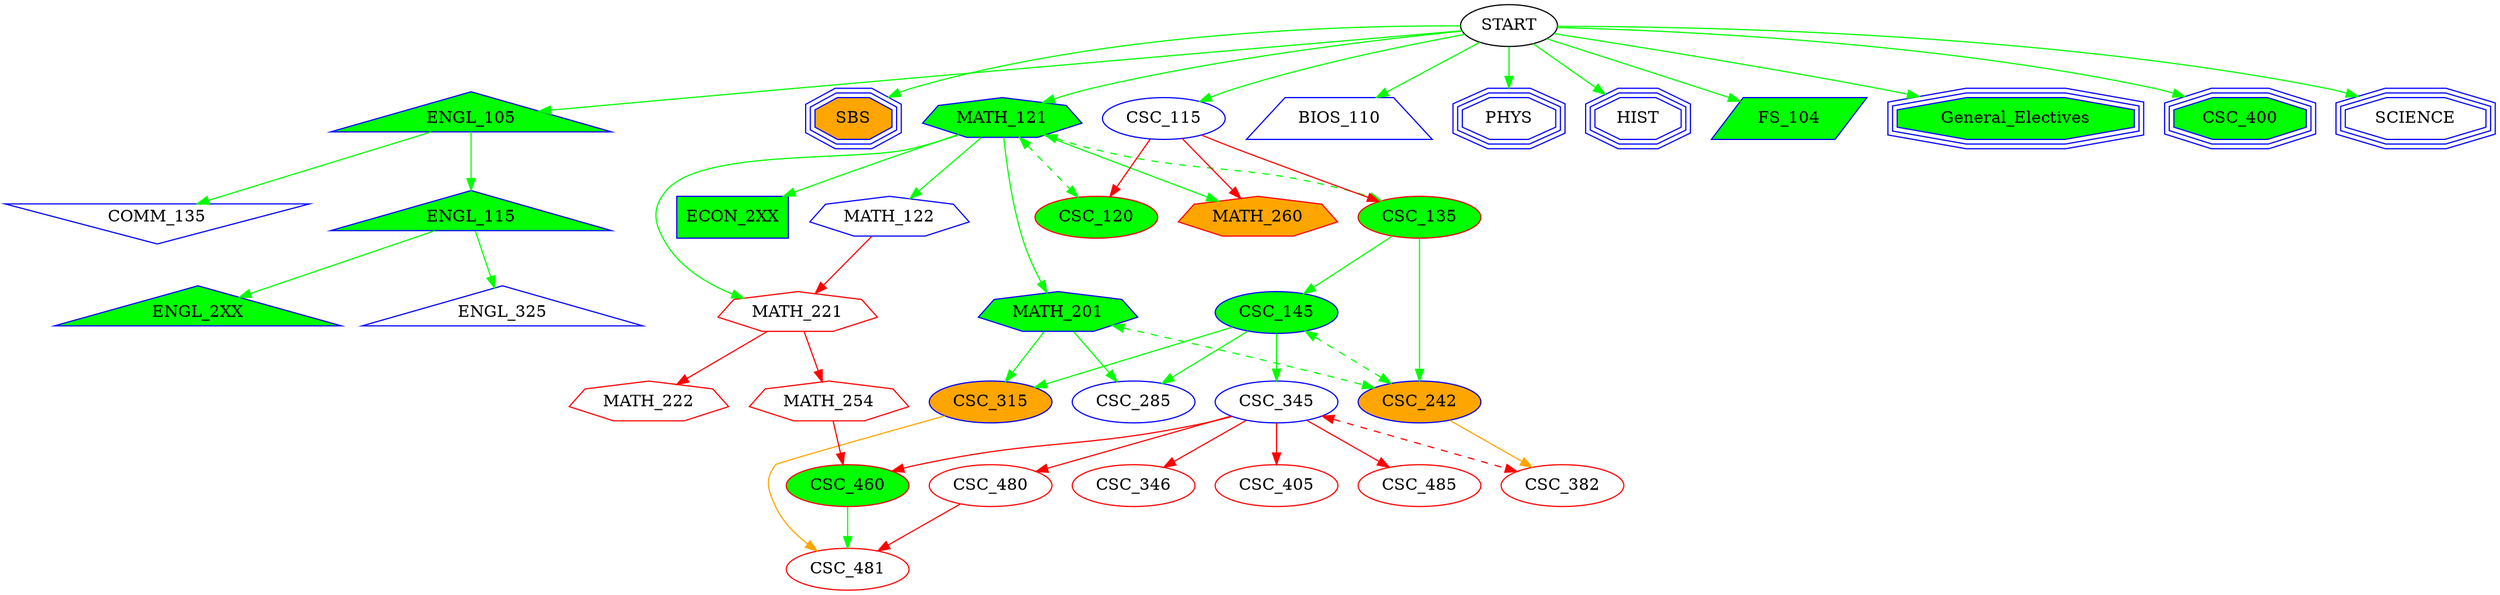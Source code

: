 digraph g{
	"ENGL_105" [fillcolor=green,style=filled,shape=triangle,color=blue]
	"ENGL_115" [fillcolor=green,style=filled,shape=triangle,color=blue]
	"ECON_2XX" [fillcolor=green,style=filled,shape=box,color=blue]
	"SBS" [fillcolor=orange,style=filled,shape=tripleoctagon,color=blue]
	"MATH_121" [fillcolor=green,style=filled,shape=septagon,color=blue]
	"MATH_122" [fillcolor=white,style=filled,shape=septagon,color=blue]
	"MATH_221" [fillcolor=white,style=filled,shape=septagon,color=red]
	"MATH_222" [fillcolor=white,style=filled,shape=septagon,color=red]
	"BIOS_110" [fillcolor=white,style=filled,shape=trapezium,color=blue]
	"PHYS" [fillcolor=white,style=filled,shape=tripleoctagon,color=blue]
	"COMM_135" [fillcolor=white,style=filled,shape=invtriangle,color=blue]
	"HIST" [fillcolor=white,style=filled,shape=tripleoctagon,color=blue]
	"ENGL_2XX" [fillcolor=green,style=filled,shape=triangle,color=blue]
	"FS_104" [fillcolor=green,style=filled,shape=parallelogram,color=blue]
	"General_Electives" [fillcolor=green,style=filled,shape=tripleoctagon,color=blue]
	"CSC_115" [fillcolor=white,style=filled,shape=ellipse,color=blue]
	"CSC_120" [fillcolor=green,style=filled,shape=ellipse,color=red]
	"CSC_135" [fillcolor=green,style=filled,shape=ellipse,color=red]
	"CSC_145" [fillcolor=green,style=filled,shape=ellipse,color=blue]
	"CSC_242" [fillcolor=orange,style=filled,shape=ellipse,color=blue]
	"CSC_285" [fillcolor=white,style=filled,shape=ellipse,color=blue]
	"CSC_315" [fillcolor=orange,style=filled,shape=ellipse,color=blue]
	"CSC_345" [fillcolor=white,style=filled,shape=ellipse,color=blue]
	"CSC_346" [fillcolor=white,style=filled,shape=ellipse,color=red]
	"CSC_382" [fillcolor=white,style=filled,shape=ellipse,color=red]
	"CSC_405" [fillcolor=white,style=filled,shape=ellipse,color=red]
	"CSC_460" [fillcolor=green,style=filled,shape=ellipse,color=red]
	"CSC_480" [fillcolor=white,style=filled,shape=ellipse,color=red]
	"CSC_481" [fillcolor=white,style=filled,shape=ellipse,color=red]
	"CSC_485" [fillcolor=white,style=filled,shape=ellipse,color=red]
	"CSC_400" [fillcolor=green,style=filled,shape=tripleoctagon,color=blue]
	"ENGL_325" [fillcolor=white,style=filled,shape=triangle,color=blue]
	"SCIENCE" [fillcolor=white,style=filled,shape=tripleoctagon,color=blue]
	"MATH_201" [fillcolor=green,style=filled,shape=septagon,color=blue]
	"MATH_254" [fillcolor=white,style=filled,shape=septagon,color=red]
	"MATH_260" [fillcolor=orange,style=filled,shape=septagon,color=red]
	START -> ENGL_105 [color=green]
	ENGL_105 -> ENGL_115 [color=green]
	MATH_121 -> ECON_2XX [color=green]
	START -> SBS [color=green]
	START -> MATH_121 [color=green]
	MATH_121 -> MATH_122 [color=green]
	MATH_121 -> MATH_221 [color=green]
	MATH_122 -> MATH_221 [color=red]
	MATH_221 -> MATH_222 [color=red]
	START -> BIOS_110 [color=green]
	START -> PHYS [color=green]
	ENGL_105 -> COMM_135 [color=green]
	START -> HIST [color=green]
	ENGL_115 -> ENGL_2XX [color=green]
	START -> FS_104 [color=green]
	START -> General_Electives [color=green]
	START -> CSC_115 [color=green]
	CSC_115 -> CSC_120 [color=red]
	MATH_121 -> CSC_120 [style=dashed,dir=both,color=green]
	CSC_115 -> CSC_135 [color=red]
	MATH_121 -> CSC_135 [style=dashed,dir=both,color=green]
	CSC_135 -> CSC_145 [color=green]
	CSC_135 -> CSC_242 [color=green]
	CSC_145 -> CSC_242 [style=dashed,dir=both,color=green]
	MATH_201 -> CSC_242 [style=dashed,dir=both,color=green]
	CSC_145 -> CSC_285 [color=green]
	MATH_201 -> CSC_285 [color=green]
	CSC_145 -> CSC_315 [color=green]
	MATH_201 -> CSC_315 [color=green]
	CSC_145 -> CSC_345 [color=green]
	CSC_345 -> CSC_346 [color=red]
	CSC_242 -> CSC_382 [color=orange]
	CSC_345 -> CSC_382 [style=dashed,dir=both,color=red]
	CSC_345 -> CSC_405 [color=red]
	CSC_345 -> CSC_460 [color=red]
	MATH_254 -> CSC_460 [color=red]
	CSC_345 -> CSC_480 [color=red]
	CSC_480 -> CSC_481 [color=red]
	CSC_315 -> CSC_481 [color=orange]
	CSC_460 -> CSC_481 [color=green]
	CSC_345 -> CSC_485 [color=red]
	START -> CSC_400 [color=green]
	ENGL_115 -> ENGL_325 [color=green]
	START -> SCIENCE [color=green]
	MATH_121 -> MATH_201 [color=green]
	MATH_221 -> MATH_254 [color=red]
	MATH_121 -> MATH_260 [color=green]
	CSC_115 -> MATH_260 [color=red]
}
